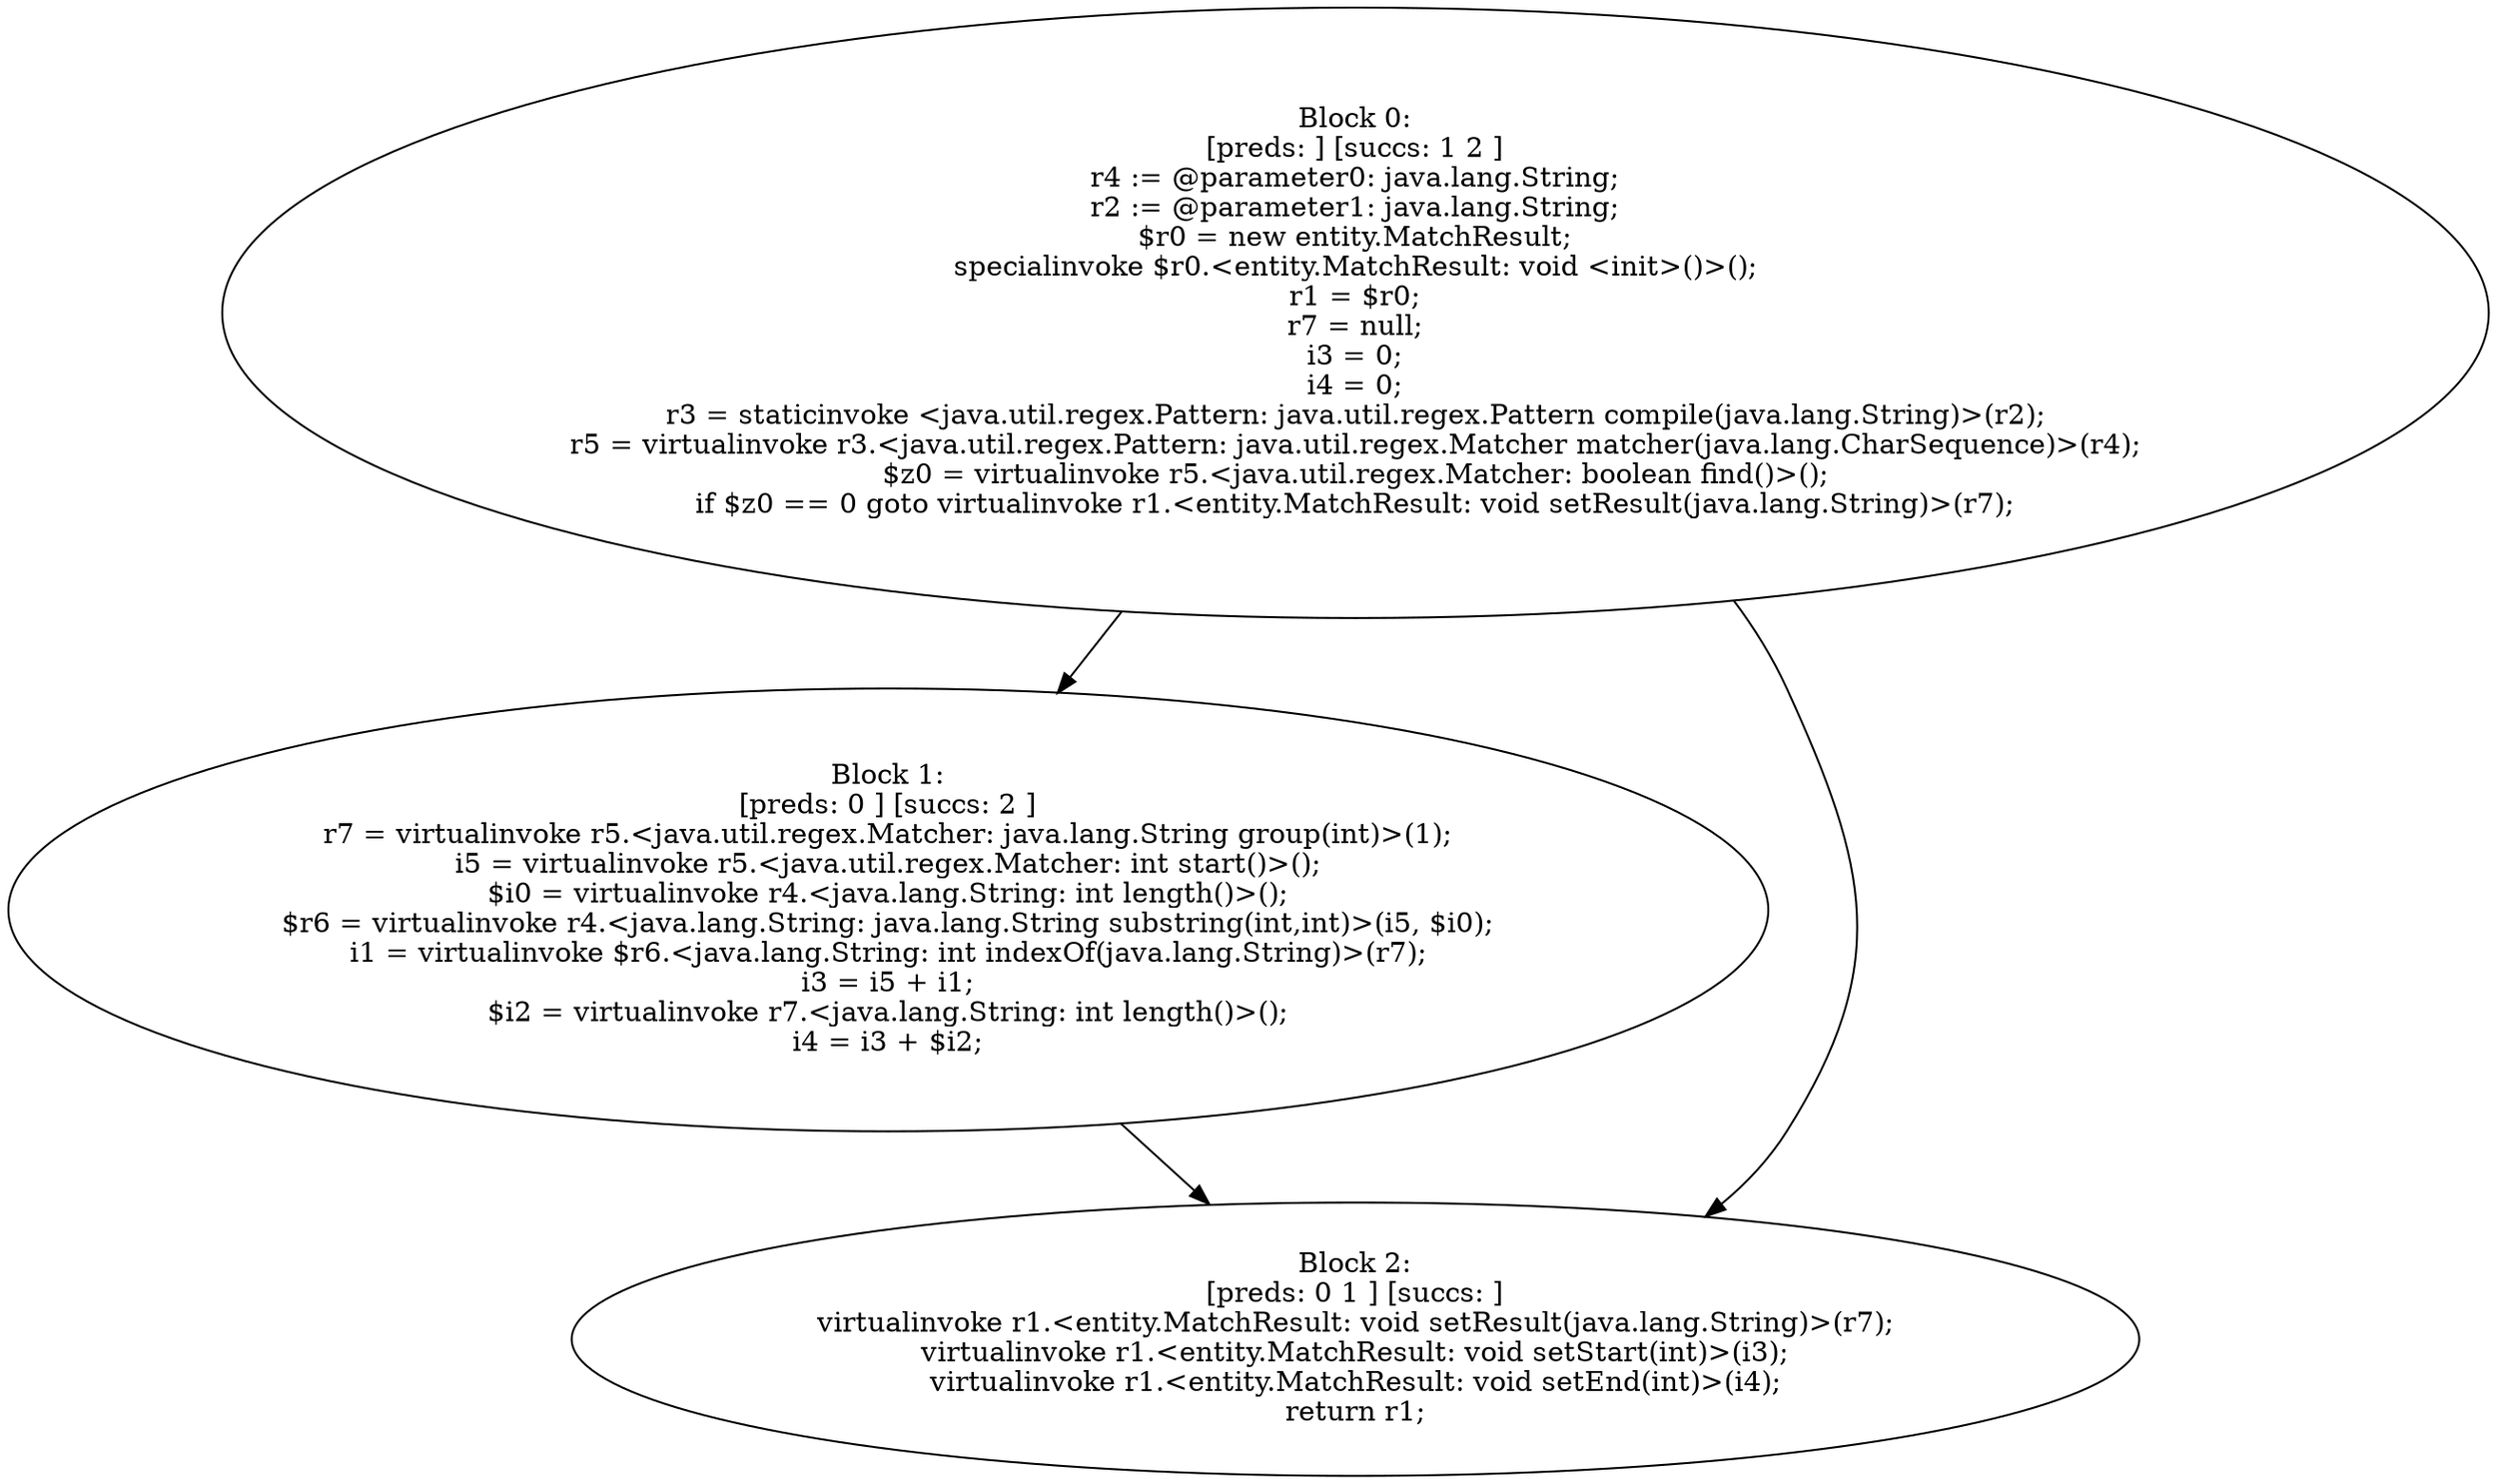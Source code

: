 digraph "unitGraph" {
    "Block 0:
[preds: ] [succs: 1 2 ]
r4 := @parameter0: java.lang.String;
r2 := @parameter1: java.lang.String;
$r0 = new entity.MatchResult;
specialinvoke $r0.<entity.MatchResult: void <init>()>();
r1 = $r0;
r7 = null;
i3 = 0;
i4 = 0;
r3 = staticinvoke <java.util.regex.Pattern: java.util.regex.Pattern compile(java.lang.String)>(r2);
r5 = virtualinvoke r3.<java.util.regex.Pattern: java.util.regex.Matcher matcher(java.lang.CharSequence)>(r4);
$z0 = virtualinvoke r5.<java.util.regex.Matcher: boolean find()>();
if $z0 == 0 goto virtualinvoke r1.<entity.MatchResult: void setResult(java.lang.String)>(r7);
"
    "Block 1:
[preds: 0 ] [succs: 2 ]
r7 = virtualinvoke r5.<java.util.regex.Matcher: java.lang.String group(int)>(1);
i5 = virtualinvoke r5.<java.util.regex.Matcher: int start()>();
$i0 = virtualinvoke r4.<java.lang.String: int length()>();
$r6 = virtualinvoke r4.<java.lang.String: java.lang.String substring(int,int)>(i5, $i0);
i1 = virtualinvoke $r6.<java.lang.String: int indexOf(java.lang.String)>(r7);
i3 = i5 + i1;
$i2 = virtualinvoke r7.<java.lang.String: int length()>();
i4 = i3 + $i2;
"
    "Block 2:
[preds: 0 1 ] [succs: ]
virtualinvoke r1.<entity.MatchResult: void setResult(java.lang.String)>(r7);
virtualinvoke r1.<entity.MatchResult: void setStart(int)>(i3);
virtualinvoke r1.<entity.MatchResult: void setEnd(int)>(i4);
return r1;
"
    "Block 0:
[preds: ] [succs: 1 2 ]
r4 := @parameter0: java.lang.String;
r2 := @parameter1: java.lang.String;
$r0 = new entity.MatchResult;
specialinvoke $r0.<entity.MatchResult: void <init>()>();
r1 = $r0;
r7 = null;
i3 = 0;
i4 = 0;
r3 = staticinvoke <java.util.regex.Pattern: java.util.regex.Pattern compile(java.lang.String)>(r2);
r5 = virtualinvoke r3.<java.util.regex.Pattern: java.util.regex.Matcher matcher(java.lang.CharSequence)>(r4);
$z0 = virtualinvoke r5.<java.util.regex.Matcher: boolean find()>();
if $z0 == 0 goto virtualinvoke r1.<entity.MatchResult: void setResult(java.lang.String)>(r7);
"->"Block 1:
[preds: 0 ] [succs: 2 ]
r7 = virtualinvoke r5.<java.util.regex.Matcher: java.lang.String group(int)>(1);
i5 = virtualinvoke r5.<java.util.regex.Matcher: int start()>();
$i0 = virtualinvoke r4.<java.lang.String: int length()>();
$r6 = virtualinvoke r4.<java.lang.String: java.lang.String substring(int,int)>(i5, $i0);
i1 = virtualinvoke $r6.<java.lang.String: int indexOf(java.lang.String)>(r7);
i3 = i5 + i1;
$i2 = virtualinvoke r7.<java.lang.String: int length()>();
i4 = i3 + $i2;
";
    "Block 0:
[preds: ] [succs: 1 2 ]
r4 := @parameter0: java.lang.String;
r2 := @parameter1: java.lang.String;
$r0 = new entity.MatchResult;
specialinvoke $r0.<entity.MatchResult: void <init>()>();
r1 = $r0;
r7 = null;
i3 = 0;
i4 = 0;
r3 = staticinvoke <java.util.regex.Pattern: java.util.regex.Pattern compile(java.lang.String)>(r2);
r5 = virtualinvoke r3.<java.util.regex.Pattern: java.util.regex.Matcher matcher(java.lang.CharSequence)>(r4);
$z0 = virtualinvoke r5.<java.util.regex.Matcher: boolean find()>();
if $z0 == 0 goto virtualinvoke r1.<entity.MatchResult: void setResult(java.lang.String)>(r7);
"->"Block 2:
[preds: 0 1 ] [succs: ]
virtualinvoke r1.<entity.MatchResult: void setResult(java.lang.String)>(r7);
virtualinvoke r1.<entity.MatchResult: void setStart(int)>(i3);
virtualinvoke r1.<entity.MatchResult: void setEnd(int)>(i4);
return r1;
";
    "Block 1:
[preds: 0 ] [succs: 2 ]
r7 = virtualinvoke r5.<java.util.regex.Matcher: java.lang.String group(int)>(1);
i5 = virtualinvoke r5.<java.util.regex.Matcher: int start()>();
$i0 = virtualinvoke r4.<java.lang.String: int length()>();
$r6 = virtualinvoke r4.<java.lang.String: java.lang.String substring(int,int)>(i5, $i0);
i1 = virtualinvoke $r6.<java.lang.String: int indexOf(java.lang.String)>(r7);
i3 = i5 + i1;
$i2 = virtualinvoke r7.<java.lang.String: int length()>();
i4 = i3 + $i2;
"->"Block 2:
[preds: 0 1 ] [succs: ]
virtualinvoke r1.<entity.MatchResult: void setResult(java.lang.String)>(r7);
virtualinvoke r1.<entity.MatchResult: void setStart(int)>(i3);
virtualinvoke r1.<entity.MatchResult: void setEnd(int)>(i4);
return r1;
";
}
